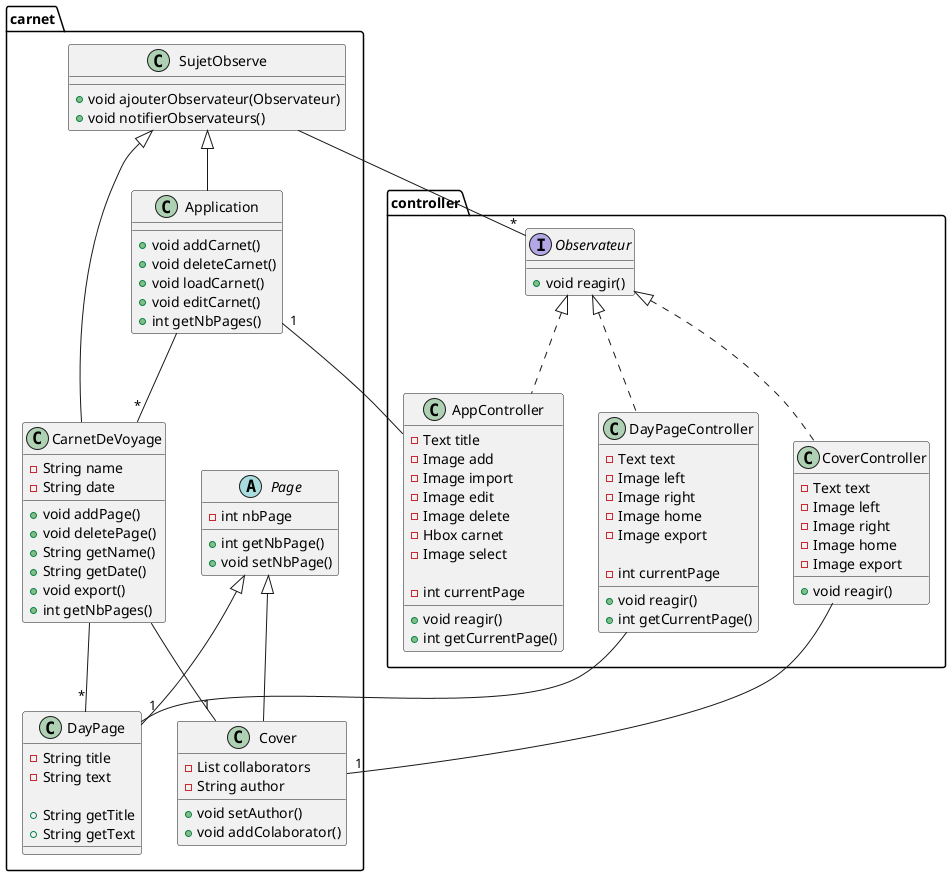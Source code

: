 @startuml

abstract class carnet.Page{
- int nbPage

+ int getNbPage()
+ void setNbPage()
}

class carnet.DayPage extends carnet.Page{
- String title
- String text

+ String getTitle
+ String getText
}

class carnet.Cover extends carnet.Page{
- List collaborators
- String author

+ void setAuthor()
+ void addColaborator()
}

class carnet.CarnetDeVoyage extends carnet.SujetObserve{
- String name
- String date

+ void addPage()
+ void deletePage()
+ String getName()
+ String getDate()
+ void export()
+ int getNbPages()
}

class carnet.SujetObserve{
+ void ajouterObservateur(Observateur)
+ void notifierObservateurs()
}

class carnet.Application extends carnet.SujetObserve
{
+ void addCarnet()
+ void deleteCarnet()
+ void loadCarnet()
+ void editCarnet()
+ int getNbPages()
}



interface controller.Observateur{ 
+ void reagir()
}

class controller.AppController implements controller.Observateur
{
- Text title
- Image add
- Image import
- Image edit
- Image delete
- Hbox carnet
- Image select

- int currentPage

+ void reagir()
+ int getCurrentPage()
}

class controller.CoverController implements controller.Observateur
{
- Text text
- Image left
- Image right
- Image home
- Image export

+ void reagir()
}

class controller.DayPageController implements controller.Observateur
{
- Text text
- Image left
- Image right
- Image home
- Image export

- int currentPage


+ void reagir()
+ int getCurrentPage()
}


CarnetDeVoyage --"1" Cover
CarnetDeVoyage --"*" DayPage
Application --"*" CarnetDeVoyage
SujetObserve --"*" Observateur
CoverController --"1" Cover
DayPageController --"1" DayPage
AppController --"1" Application

@enduml
